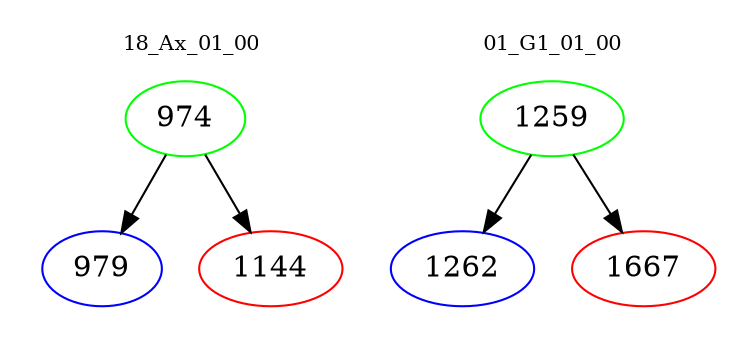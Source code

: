 digraph{
subgraph cluster_0 {
color = white
label = "18_Ax_01_00";
fontsize=10;
T0_974 [label="974", color="green"]
T0_974 -> T0_979 [color="black"]
T0_979 [label="979", color="blue"]
T0_974 -> T0_1144 [color="black"]
T0_1144 [label="1144", color="red"]
}
subgraph cluster_1 {
color = white
label = "01_G1_01_00";
fontsize=10;
T1_1259 [label="1259", color="green"]
T1_1259 -> T1_1262 [color="black"]
T1_1262 [label="1262", color="blue"]
T1_1259 -> T1_1667 [color="black"]
T1_1667 [label="1667", color="red"]
}
}

